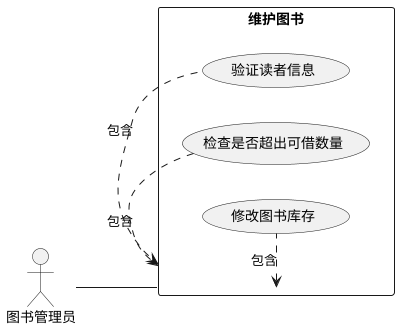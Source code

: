 @startuml
left to right direction
skinparam packageStyle rect
actor 图书管理员

rectangle 维护图书 {
图书管理员 -- (维护图书)
(维护图书) <. (验证读者信息): 包含
(检查是否超出可借数量) .> (维护图书) : 包含
(维护图书) <.(修改图书库存): 包含
}

@enduml
=